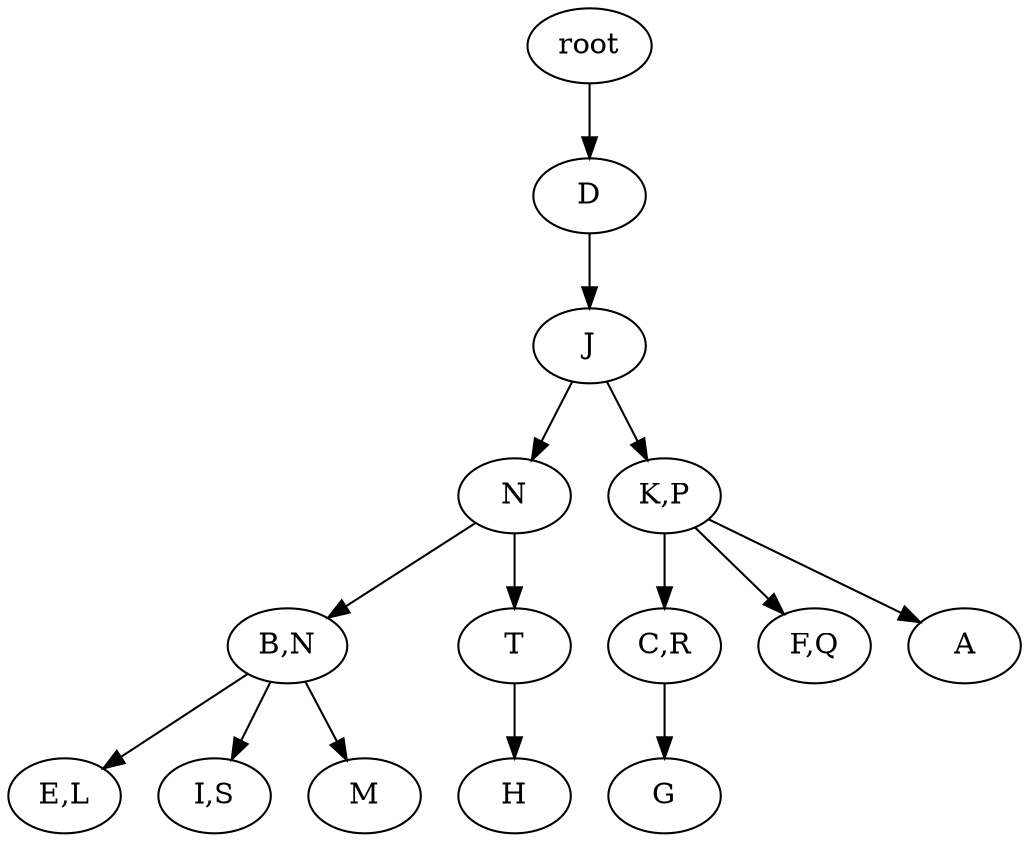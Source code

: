 strict digraph G {
	graph [name=G];
	0	 [label=root];
	1	 [label=D];
	0 -> 1;
	2	 [label=J];
	1 -> 2;
	3	 [label=N];
	2 -> 3;
	4	 [label="K,P"];
	2 -> 4;
	5	 [label="B,N"];
	3 -> 5;
	6	 [label=T];
	3 -> 6;
	7	 [label="C,R"];
	4 -> 7;
	8	 [label="F,Q"];
	4 -> 8;
	9	 [label=A];
	4 -> 9;
	10	 [label="E,L"];
	5 -> 10;
	11	 [label="I,S"];
	5 -> 11;
	12	 [label=M];
	5 -> 12;
	13	 [label=H];
	6 -> 13;
	14	 [label=G];
	7 -> 14;
}
